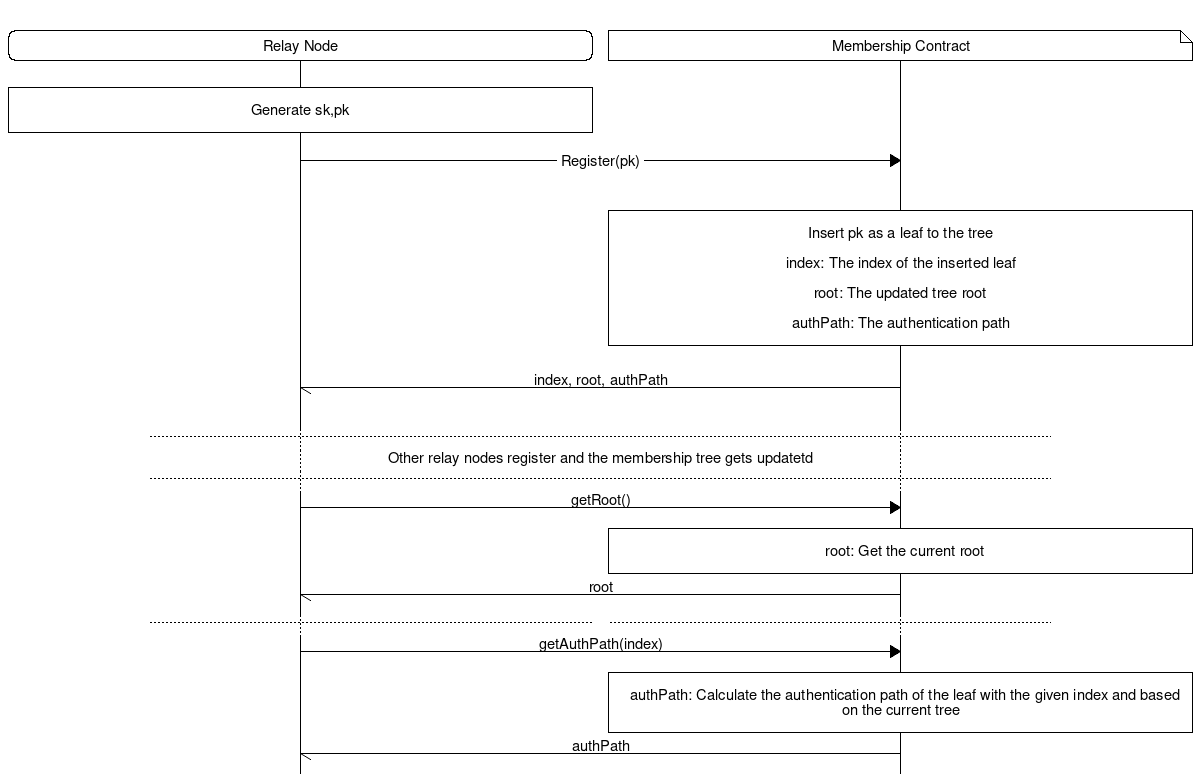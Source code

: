 # MSC for some fictional process
msc {
  hscale = "2";

  a [label = " "],b [label = " "];
  a rbox a [label="Relay Node"], 
  b note b [label="Membership Contract"];
  |||;

  a box a [ label=" \n Generate sk,pk \n "] ;
  a=>b [ label = " \n Register(pk) \n " ] ;
  |||;

  b box b [label=" \n Insert pk as a leaf to the tree \n \n index: The index of the inserted leaf \n \n root: The updated tree root \n \n authPath: The authentication path \n  "];
  |||;
  b->a [ label = "index, root, authPath"];
  |||;
  ...,  ---;
  ...   [ label = " Other relay nodes register and the membership tree gets updatetd " ];
  ...,  ---;
  a=>b [ label = "getRoot()" ] ;
  b box b [label="  \n  root: Get the current root\n  "];
  b->a [ label = "root"];

  ...,  ---  [ label = "    " ];


  a=>b [ label = "getAuthPath(index)" ] ;
  b box b [label="  \n  authPath: Calculate the authentication path of the leaf with the given index and based on the current tree\n  "];

  b->a [ label = "authPath"];
}